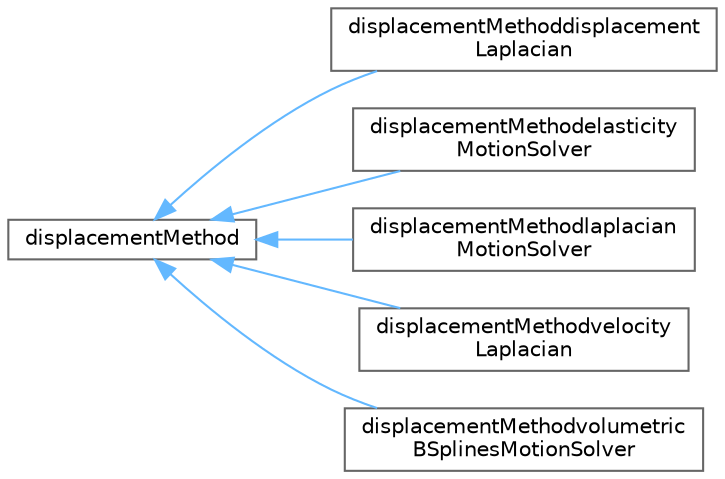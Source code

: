 digraph "Graphical Class Hierarchy"
{
 // LATEX_PDF_SIZE
  bgcolor="transparent";
  edge [fontname=Helvetica,fontsize=10,labelfontname=Helvetica,labelfontsize=10];
  node [fontname=Helvetica,fontsize=10,shape=box,height=0.2,width=0.4];
  rankdir="LR";
  Node0 [id="Node000000",label="displacementMethod",height=0.2,width=0.4,color="grey40", fillcolor="white", style="filled",URL="$classFoam_1_1displacementMethod.html",tooltip="Abstract base class for displacement methods, which are a set or wrapper classes allowing to change t..."];
  Node0 -> Node1 [id="edge4533_Node000000_Node000001",dir="back",color="steelblue1",style="solid",tooltip=" "];
  Node1 [id="Node000001",label="displacementMethoddisplacement\lLaplacian",height=0.2,width=0.4,color="grey40", fillcolor="white", style="filled",URL="$classFoam_1_1displacementMethoddisplacementLaplacian.html",tooltip="Wrapper class for the displacementLaplacian motion solver."];
  Node0 -> Node2 [id="edge4534_Node000000_Node000002",dir="back",color="steelblue1",style="solid",tooltip=" "];
  Node2 [id="Node000002",label="displacementMethodelasticity\lMotionSolver",height=0.2,width=0.4,color="grey40", fillcolor="white", style="filled",URL="$classFoam_1_1displacementMethodelasticityMotionSolver.html",tooltip="Wrapper class for the elasticityMotionSolver motion solver."];
  Node0 -> Node3 [id="edge4535_Node000000_Node000003",dir="back",color="steelblue1",style="solid",tooltip=" "];
  Node3 [id="Node000003",label="displacementMethodlaplacian\lMotionSolver",height=0.2,width=0.4,color="grey40", fillcolor="white", style="filled",URL="$classFoam_1_1displacementMethodlaplacianMotionSolver.html",tooltip="Wrapper class for the velocityLaplacian motion solver."];
  Node0 -> Node4 [id="edge4536_Node000000_Node000004",dir="back",color="steelblue1",style="solid",tooltip=" "];
  Node4 [id="Node000004",label="displacementMethodvelocity\lLaplacian",height=0.2,width=0.4,color="grey40", fillcolor="white", style="filled",URL="$classFoam_1_1displacementMethodvelocityLaplacian.html",tooltip="Wrapper class for the velocityLaplacian motion solver."];
  Node0 -> Node5 [id="edge4537_Node000000_Node000005",dir="back",color="steelblue1",style="solid",tooltip=" "];
  Node5 [id="Node000005",label="displacementMethodvolumetric\lBSplinesMotionSolver",height=0.2,width=0.4,color="grey40", fillcolor="white", style="filled",URL="$classFoam_1_1displacementMethodvolumetricBSplinesMotionSolver.html",tooltip="Wrapper class for the volumetricBSplinesMotionSolver motion solver."];
}
